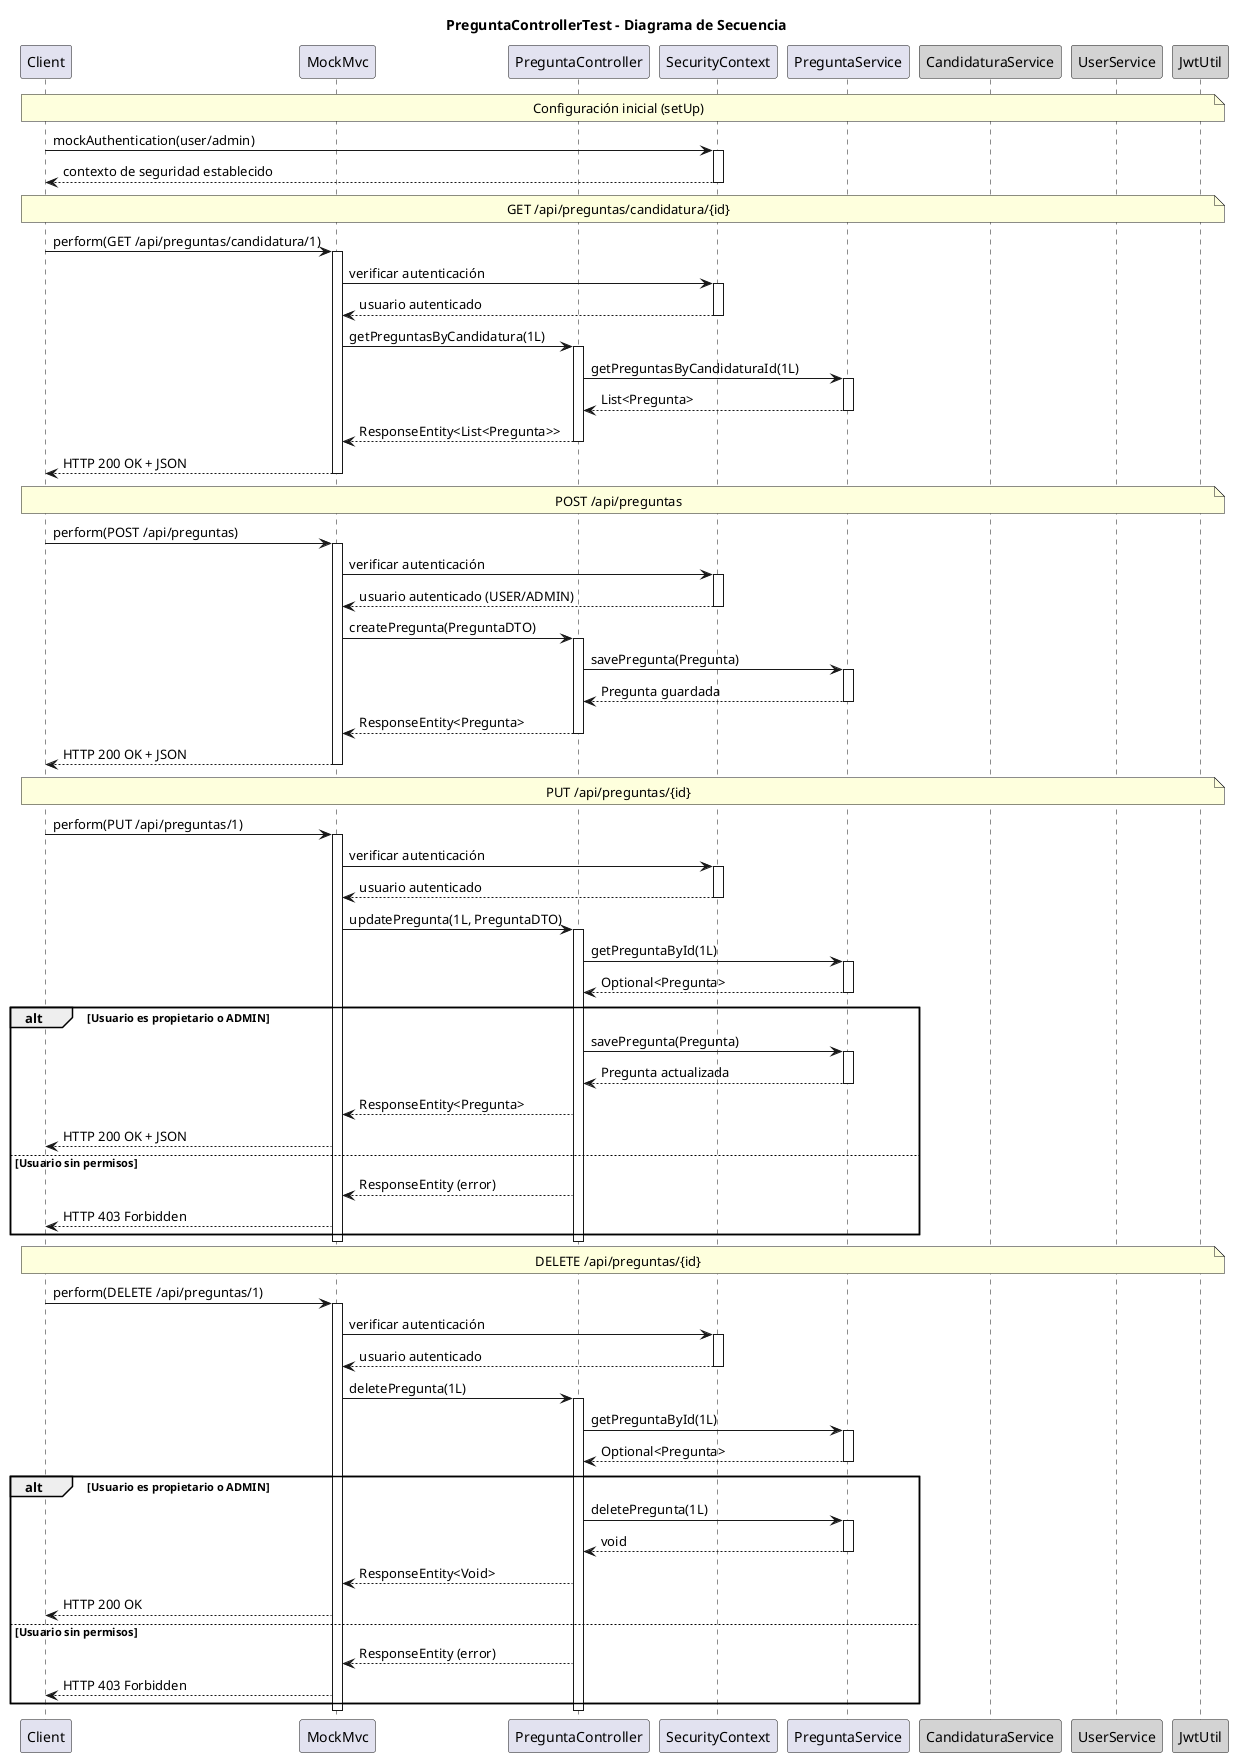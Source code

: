 @startuml "PreguntaControllerTest - Pruebas"
title PreguntaControllerTest - Diagrama de Secuencia

participant "Client" as Client
participant "MockMvc" as MockMvc
participant "PreguntaController" as PreguntaController
participant "SecurityContext" as SecurityContext
participant "PreguntaService" as PreguntaService
participant "CandidaturaService" as CandidaturaService #lightgrey
participant "UserService" as UserService #lightgrey
participant "JwtUtil" as JwtUtil #lightgrey

note over Client, JwtUtil: Configuración inicial (setUp)
Client -> SecurityContext: mockAuthentication(user/admin)
activate SecurityContext
SecurityContext --> Client: contexto de seguridad establecido
deactivate SecurityContext

note over Client, JwtUtil: GET /api/preguntas/candidatura/{id}
Client -> MockMvc: perform(GET /api/preguntas/candidatura/1)
activate MockMvc
MockMvc -> SecurityContext: verificar autenticación
activate SecurityContext
SecurityContext --> MockMvc: usuario autenticado
deactivate SecurityContext
MockMvc -> PreguntaController: getPreguntasByCandidatura(1L)
activate PreguntaController
PreguntaController -> PreguntaService: getPreguntasByCandidaturaId(1L)
activate PreguntaService
PreguntaService --> PreguntaController: List<Pregunta>
deactivate PreguntaService
PreguntaController --> MockMvc: ResponseEntity<List<Pregunta>>
deactivate PreguntaController
MockMvc --> Client: HTTP 200 OK + JSON
deactivate MockMvc

note over Client, JwtUtil: POST /api/preguntas
Client -> MockMvc: perform(POST /api/preguntas)
activate MockMvc
MockMvc -> SecurityContext: verificar autenticación
activate SecurityContext
SecurityContext --> MockMvc: usuario autenticado (USER/ADMIN)
deactivate SecurityContext
MockMvc -> PreguntaController: createPregunta(PreguntaDTO)
activate PreguntaController
PreguntaController -> PreguntaService: savePregunta(Pregunta)
activate PreguntaService
PreguntaService --> PreguntaController: Pregunta guardada
deactivate PreguntaService
PreguntaController --> MockMvc: ResponseEntity<Pregunta>
deactivate PreguntaController
MockMvc --> Client: HTTP 200 OK + JSON
deactivate MockMvc

note over Client, JwtUtil: PUT /api/preguntas/{id}
Client -> MockMvc: perform(PUT /api/preguntas/1)
activate MockMvc
MockMvc -> SecurityContext: verificar autenticación
activate SecurityContext
SecurityContext --> MockMvc: usuario autenticado
deactivate SecurityContext
MockMvc -> PreguntaController: updatePregunta(1L, PreguntaDTO)
activate PreguntaController
PreguntaController -> PreguntaService: getPreguntaById(1L)
activate PreguntaService
PreguntaService --> PreguntaController: Optional<Pregunta>
deactivate PreguntaService

alt Usuario es propietario o ADMIN
    PreguntaController -> PreguntaService: savePregunta(Pregunta)
    activate PreguntaService
    PreguntaService --> PreguntaController: Pregunta actualizada
    deactivate PreguntaService
    PreguntaController --> MockMvc: ResponseEntity<Pregunta>
    MockMvc --> Client: HTTP 200 OK + JSON
else Usuario sin permisos
    PreguntaController --> MockMvc: ResponseEntity (error)
    MockMvc --> Client: HTTP 403 Forbidden
end
deactivate PreguntaController
deactivate MockMvc

note over Client, JwtUtil: DELETE /api/preguntas/{id}
Client -> MockMvc: perform(DELETE /api/preguntas/1)
activate MockMvc
MockMvc -> SecurityContext: verificar autenticación
activate SecurityContext
SecurityContext --> MockMvc: usuario autenticado
deactivate SecurityContext
MockMvc -> PreguntaController: deletePregunta(1L)
activate PreguntaController
PreguntaController -> PreguntaService: getPreguntaById(1L)
activate PreguntaService
PreguntaService --> PreguntaController: Optional<Pregunta>
deactivate PreguntaService

alt Usuario es propietario o ADMIN
    PreguntaController -> PreguntaService: deletePregunta(1L)
    activate PreguntaService
    PreguntaService --> PreguntaController: void
    deactivate PreguntaService
    PreguntaController --> MockMvc: ResponseEntity<Void>
    MockMvc --> Client: HTTP 200 OK
else Usuario sin permisos
    PreguntaController --> MockMvc: ResponseEntity (error)
    MockMvc --> Client: HTTP 403 Forbidden
end
deactivate PreguntaController
deactivate MockMvc

@enduml